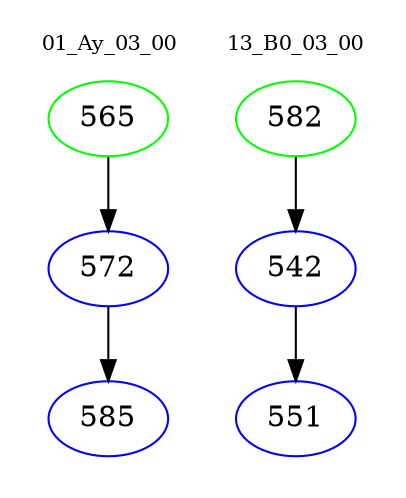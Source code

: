 digraph{
subgraph cluster_0 {
color = white
label = "01_Ay_03_00";
fontsize=10;
T0_565 [label="565", color="green"]
T0_565 -> T0_572 [color="black"]
T0_572 [label="572", color="blue"]
T0_572 -> T0_585 [color="black"]
T0_585 [label="585", color="blue"]
}
subgraph cluster_1 {
color = white
label = "13_B0_03_00";
fontsize=10;
T1_582 [label="582", color="green"]
T1_582 -> T1_542 [color="black"]
T1_542 [label="542", color="blue"]
T1_542 -> T1_551 [color="black"]
T1_551 [label="551", color="blue"]
}
}
